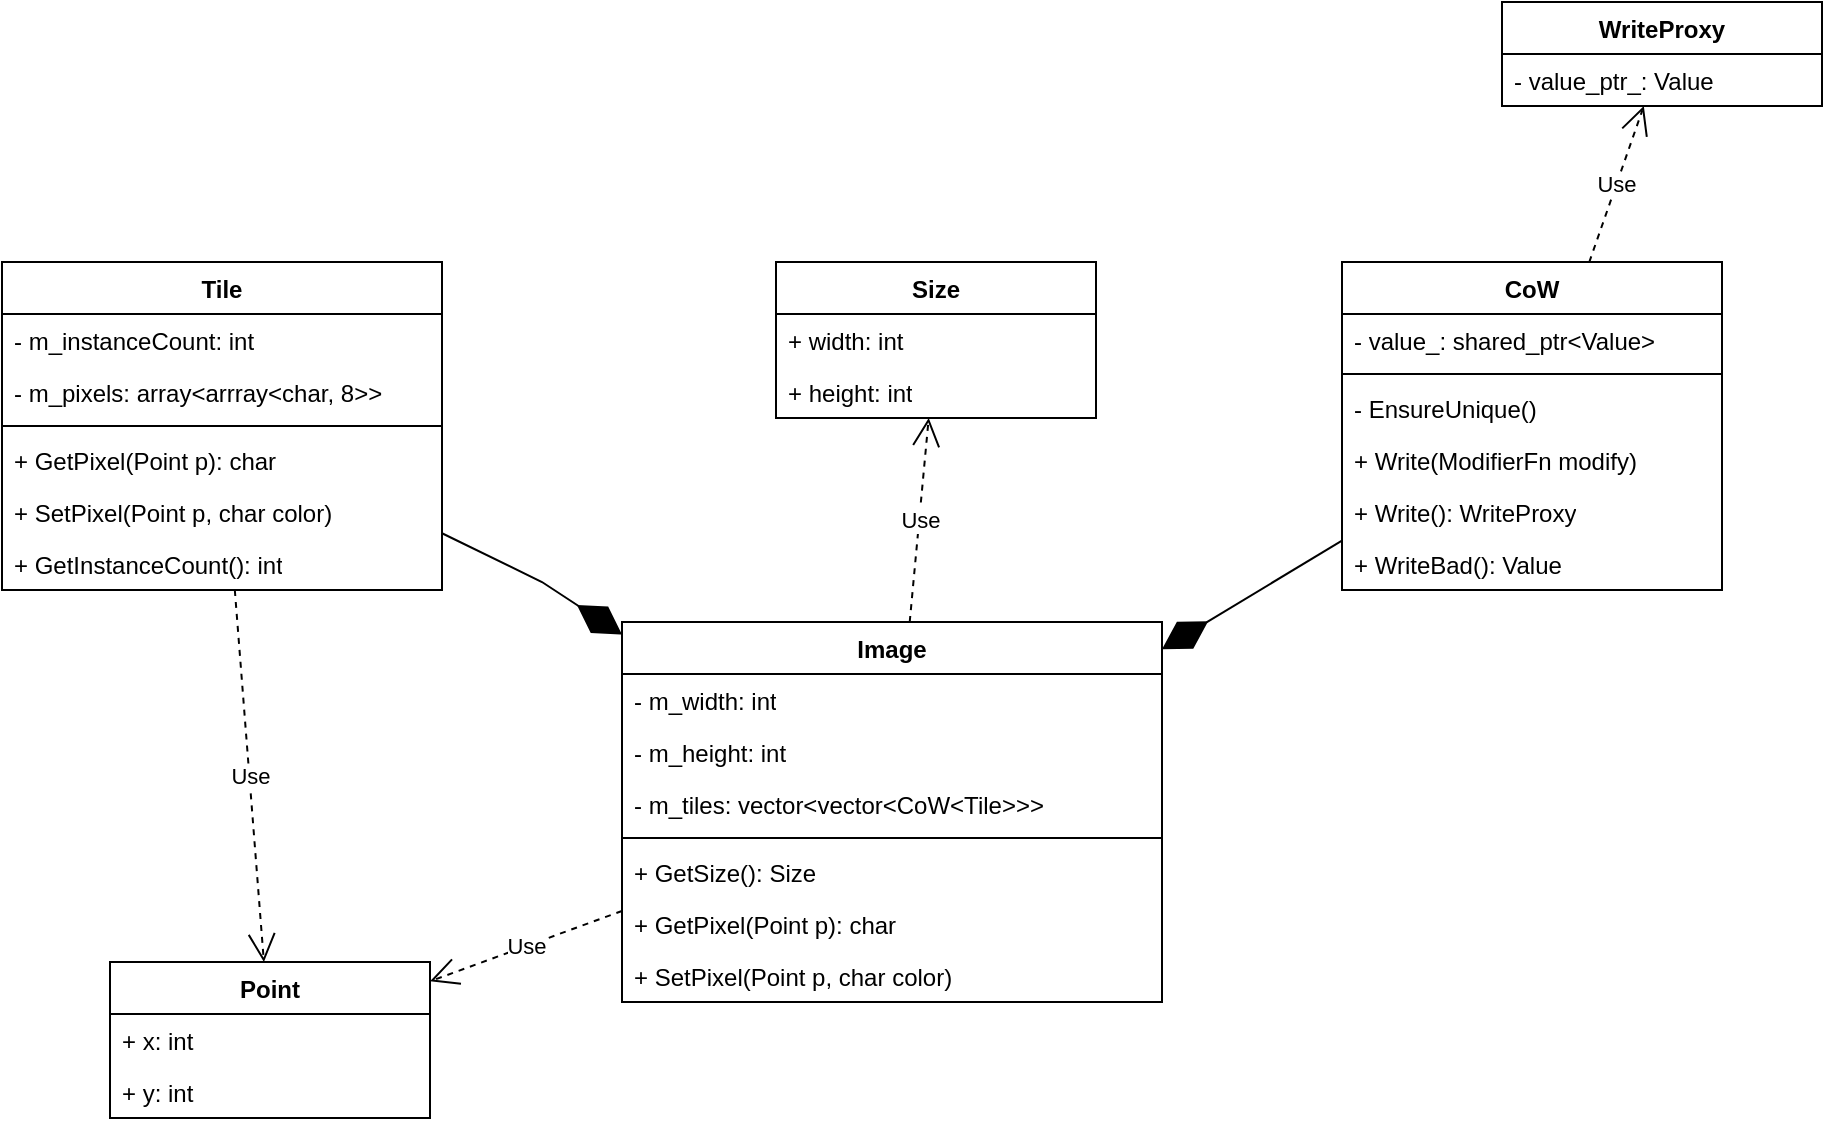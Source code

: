 <mxfile version="22.1.7" type="device">
  <diagram name="Страница — 1" id="9_YDynvTvZNuBfOqzqXY">
    <mxGraphModel dx="1050" dy="522" grid="1" gridSize="10" guides="1" tooltips="1" connect="1" arrows="1" fold="1" page="1" pageScale="1" pageWidth="827" pageHeight="1169" math="0" shadow="0">
      <root>
        <mxCell id="0" />
        <mxCell id="1" parent="0" />
        <mxCell id="ZLXzMKn2Sbib-eHC0e43-1" value="Tile" style="swimlane;fontStyle=1;align=center;verticalAlign=top;childLayout=stackLayout;horizontal=1;startSize=26;horizontalStack=0;resizeParent=1;resizeParentMax=0;resizeLast=0;collapsible=1;marginBottom=0;whiteSpace=wrap;html=1;" vertex="1" parent="1">
          <mxGeometry x="280" y="150" width="220" height="164" as="geometry" />
        </mxCell>
        <mxCell id="ZLXzMKn2Sbib-eHC0e43-7" value="- m_instanceCount: int" style="text;strokeColor=none;fillColor=none;align=left;verticalAlign=top;spacingLeft=4;spacingRight=4;overflow=hidden;rotatable=0;points=[[0,0.5],[1,0.5]];portConstraint=eastwest;whiteSpace=wrap;html=1;" vertex="1" parent="ZLXzMKn2Sbib-eHC0e43-1">
          <mxGeometry y="26" width="220" height="26" as="geometry" />
        </mxCell>
        <mxCell id="ZLXzMKn2Sbib-eHC0e43-2" value="- m_pixels: array&amp;lt;arrray&amp;lt;char, 8&amp;gt;&amp;gt;" style="text;strokeColor=none;fillColor=none;align=left;verticalAlign=top;spacingLeft=4;spacingRight=4;overflow=hidden;rotatable=0;points=[[0,0.5],[1,0.5]];portConstraint=eastwest;whiteSpace=wrap;html=1;" vertex="1" parent="ZLXzMKn2Sbib-eHC0e43-1">
          <mxGeometry y="52" width="220" height="26" as="geometry" />
        </mxCell>
        <mxCell id="ZLXzMKn2Sbib-eHC0e43-3" value="" style="line;strokeWidth=1;fillColor=none;align=left;verticalAlign=middle;spacingTop=-1;spacingLeft=3;spacingRight=3;rotatable=0;labelPosition=right;points=[];portConstraint=eastwest;strokeColor=inherit;" vertex="1" parent="ZLXzMKn2Sbib-eHC0e43-1">
          <mxGeometry y="78" width="220" height="8" as="geometry" />
        </mxCell>
        <mxCell id="ZLXzMKn2Sbib-eHC0e43-5" value="+ GetPixel(Point p): char" style="text;strokeColor=none;fillColor=none;align=left;verticalAlign=top;spacingLeft=4;spacingRight=4;overflow=hidden;rotatable=0;points=[[0,0.5],[1,0.5]];portConstraint=eastwest;whiteSpace=wrap;html=1;" vertex="1" parent="ZLXzMKn2Sbib-eHC0e43-1">
          <mxGeometry y="86" width="220" height="26" as="geometry" />
        </mxCell>
        <mxCell id="ZLXzMKn2Sbib-eHC0e43-4" value="+ SetPixel(Point p, char color)" style="text;strokeColor=none;fillColor=none;align=left;verticalAlign=top;spacingLeft=4;spacingRight=4;overflow=hidden;rotatable=0;points=[[0,0.5],[1,0.5]];portConstraint=eastwest;whiteSpace=wrap;html=1;" vertex="1" parent="ZLXzMKn2Sbib-eHC0e43-1">
          <mxGeometry y="112" width="220" height="26" as="geometry" />
        </mxCell>
        <mxCell id="ZLXzMKn2Sbib-eHC0e43-6" value="+ GetInstanceCount(): int" style="text;strokeColor=none;fillColor=none;align=left;verticalAlign=top;spacingLeft=4;spacingRight=4;overflow=hidden;rotatable=0;points=[[0,0.5],[1,0.5]];portConstraint=eastwest;whiteSpace=wrap;html=1;" vertex="1" parent="ZLXzMKn2Sbib-eHC0e43-1">
          <mxGeometry y="138" width="220" height="26" as="geometry" />
        </mxCell>
        <mxCell id="ZLXzMKn2Sbib-eHC0e43-12" value="Image" style="swimlane;fontStyle=1;align=center;verticalAlign=top;childLayout=stackLayout;horizontal=1;startSize=26;horizontalStack=0;resizeParent=1;resizeParentMax=0;resizeLast=0;collapsible=1;marginBottom=0;whiteSpace=wrap;html=1;" vertex="1" parent="1">
          <mxGeometry x="590" y="330" width="270" height="190" as="geometry" />
        </mxCell>
        <mxCell id="ZLXzMKn2Sbib-eHC0e43-13" value="- m_width: int" style="text;strokeColor=none;fillColor=none;align=left;verticalAlign=top;spacingLeft=4;spacingRight=4;overflow=hidden;rotatable=0;points=[[0,0.5],[1,0.5]];portConstraint=eastwest;whiteSpace=wrap;html=1;" vertex="1" parent="ZLXzMKn2Sbib-eHC0e43-12">
          <mxGeometry y="26" width="270" height="26" as="geometry" />
        </mxCell>
        <mxCell id="ZLXzMKn2Sbib-eHC0e43-17" value="- m_height: int" style="text;strokeColor=none;fillColor=none;align=left;verticalAlign=top;spacingLeft=4;spacingRight=4;overflow=hidden;rotatable=0;points=[[0,0.5],[1,0.5]];portConstraint=eastwest;whiteSpace=wrap;html=1;" vertex="1" parent="ZLXzMKn2Sbib-eHC0e43-12">
          <mxGeometry y="52" width="270" height="26" as="geometry" />
        </mxCell>
        <mxCell id="ZLXzMKn2Sbib-eHC0e43-16" value="- m_tiles: vector&amp;lt;vector&amp;lt;CoW&amp;lt;Tile&amp;gt;&amp;gt;&amp;gt;" style="text;strokeColor=none;fillColor=none;align=left;verticalAlign=top;spacingLeft=4;spacingRight=4;overflow=hidden;rotatable=0;points=[[0,0.5],[1,0.5]];portConstraint=eastwest;whiteSpace=wrap;html=1;" vertex="1" parent="ZLXzMKn2Sbib-eHC0e43-12">
          <mxGeometry y="78" width="270" height="26" as="geometry" />
        </mxCell>
        <mxCell id="ZLXzMKn2Sbib-eHC0e43-14" value="" style="line;strokeWidth=1;fillColor=none;align=left;verticalAlign=middle;spacingTop=-1;spacingLeft=3;spacingRight=3;rotatable=0;labelPosition=right;points=[];portConstraint=eastwest;strokeColor=inherit;" vertex="1" parent="ZLXzMKn2Sbib-eHC0e43-12">
          <mxGeometry y="104" width="270" height="8" as="geometry" />
        </mxCell>
        <mxCell id="ZLXzMKn2Sbib-eHC0e43-15" value="+ GetSize(): Size" style="text;strokeColor=none;fillColor=none;align=left;verticalAlign=top;spacingLeft=4;spacingRight=4;overflow=hidden;rotatable=0;points=[[0,0.5],[1,0.5]];portConstraint=eastwest;whiteSpace=wrap;html=1;" vertex="1" parent="ZLXzMKn2Sbib-eHC0e43-12">
          <mxGeometry y="112" width="270" height="26" as="geometry" />
        </mxCell>
        <mxCell id="ZLXzMKn2Sbib-eHC0e43-18" value="+ GetPixel(Point p): char" style="text;strokeColor=none;fillColor=none;align=left;verticalAlign=top;spacingLeft=4;spacingRight=4;overflow=hidden;rotatable=0;points=[[0,0.5],[1,0.5]];portConstraint=eastwest;whiteSpace=wrap;html=1;" vertex="1" parent="ZLXzMKn2Sbib-eHC0e43-12">
          <mxGeometry y="138" width="270" height="26" as="geometry" />
        </mxCell>
        <mxCell id="ZLXzMKn2Sbib-eHC0e43-19" value="+ SetPixel(Point p, char color)" style="text;strokeColor=none;fillColor=none;align=left;verticalAlign=top;spacingLeft=4;spacingRight=4;overflow=hidden;rotatable=0;points=[[0,0.5],[1,0.5]];portConstraint=eastwest;whiteSpace=wrap;html=1;" vertex="1" parent="ZLXzMKn2Sbib-eHC0e43-12">
          <mxGeometry y="164" width="270" height="26" as="geometry" />
        </mxCell>
        <mxCell id="ZLXzMKn2Sbib-eHC0e43-20" value="Size" style="swimlane;fontStyle=1;align=center;verticalAlign=top;childLayout=stackLayout;horizontal=1;startSize=26;horizontalStack=0;resizeParent=1;resizeParentMax=0;resizeLast=0;collapsible=1;marginBottom=0;whiteSpace=wrap;html=1;" vertex="1" parent="1">
          <mxGeometry x="667" y="150" width="160" height="78" as="geometry" />
        </mxCell>
        <mxCell id="ZLXzMKn2Sbib-eHC0e43-21" value="+ width: int" style="text;strokeColor=none;fillColor=none;align=left;verticalAlign=top;spacingLeft=4;spacingRight=4;overflow=hidden;rotatable=0;points=[[0,0.5],[1,0.5]];portConstraint=eastwest;whiteSpace=wrap;html=1;" vertex="1" parent="ZLXzMKn2Sbib-eHC0e43-20">
          <mxGeometry y="26" width="160" height="26" as="geometry" />
        </mxCell>
        <mxCell id="ZLXzMKn2Sbib-eHC0e43-33" value="+ height: int" style="text;strokeColor=none;fillColor=none;align=left;verticalAlign=top;spacingLeft=4;spacingRight=4;overflow=hidden;rotatable=0;points=[[0,0.5],[1,0.5]];portConstraint=eastwest;whiteSpace=wrap;html=1;" vertex="1" parent="ZLXzMKn2Sbib-eHC0e43-20">
          <mxGeometry y="52" width="160" height="26" as="geometry" />
        </mxCell>
        <mxCell id="ZLXzMKn2Sbib-eHC0e43-24" value="Point" style="swimlane;fontStyle=1;align=center;verticalAlign=top;childLayout=stackLayout;horizontal=1;startSize=26;horizontalStack=0;resizeParent=1;resizeParentMax=0;resizeLast=0;collapsible=1;marginBottom=0;whiteSpace=wrap;html=1;" vertex="1" parent="1">
          <mxGeometry x="334" y="500" width="160" height="78" as="geometry" />
        </mxCell>
        <mxCell id="ZLXzMKn2Sbib-eHC0e43-25" value="+ x: int" style="text;strokeColor=none;fillColor=none;align=left;verticalAlign=top;spacingLeft=4;spacingRight=4;overflow=hidden;rotatable=0;points=[[0,0.5],[1,0.5]];portConstraint=eastwest;whiteSpace=wrap;html=1;" vertex="1" parent="ZLXzMKn2Sbib-eHC0e43-24">
          <mxGeometry y="26" width="160" height="26" as="geometry" />
        </mxCell>
        <mxCell id="ZLXzMKn2Sbib-eHC0e43-28" value="+ y: int" style="text;strokeColor=none;fillColor=none;align=left;verticalAlign=top;spacingLeft=4;spacingRight=4;overflow=hidden;rotatable=0;points=[[0,0.5],[1,0.5]];portConstraint=eastwest;whiteSpace=wrap;html=1;" vertex="1" parent="ZLXzMKn2Sbib-eHC0e43-24">
          <mxGeometry y="52" width="160" height="26" as="geometry" />
        </mxCell>
        <mxCell id="ZLXzMKn2Sbib-eHC0e43-34" value="CoW" style="swimlane;fontStyle=1;align=center;verticalAlign=top;childLayout=stackLayout;horizontal=1;startSize=26;horizontalStack=0;resizeParent=1;resizeParentMax=0;resizeLast=0;collapsible=1;marginBottom=0;whiteSpace=wrap;html=1;" vertex="1" parent="1">
          <mxGeometry x="950" y="150" width="190" height="164" as="geometry" />
        </mxCell>
        <mxCell id="ZLXzMKn2Sbib-eHC0e43-35" value="- value_: shared_ptr&amp;lt;Value&amp;gt;" style="text;strokeColor=none;fillColor=none;align=left;verticalAlign=top;spacingLeft=4;spacingRight=4;overflow=hidden;rotatable=0;points=[[0,0.5],[1,0.5]];portConstraint=eastwest;whiteSpace=wrap;html=1;" vertex="1" parent="ZLXzMKn2Sbib-eHC0e43-34">
          <mxGeometry y="26" width="190" height="26" as="geometry" />
        </mxCell>
        <mxCell id="ZLXzMKn2Sbib-eHC0e43-36" value="" style="line;strokeWidth=1;fillColor=none;align=left;verticalAlign=middle;spacingTop=-1;spacingLeft=3;spacingRight=3;rotatable=0;labelPosition=right;points=[];portConstraint=eastwest;strokeColor=inherit;" vertex="1" parent="ZLXzMKn2Sbib-eHC0e43-34">
          <mxGeometry y="52" width="190" height="8" as="geometry" />
        </mxCell>
        <mxCell id="ZLXzMKn2Sbib-eHC0e43-37" value="- EnsureUnique()" style="text;strokeColor=none;fillColor=none;align=left;verticalAlign=top;spacingLeft=4;spacingRight=4;overflow=hidden;rotatable=0;points=[[0,0.5],[1,0.5]];portConstraint=eastwest;whiteSpace=wrap;html=1;" vertex="1" parent="ZLXzMKn2Sbib-eHC0e43-34">
          <mxGeometry y="60" width="190" height="26" as="geometry" />
        </mxCell>
        <mxCell id="ZLXzMKn2Sbib-eHC0e43-38" value="+ Write(ModifierFn modify)" style="text;strokeColor=none;fillColor=none;align=left;verticalAlign=top;spacingLeft=4;spacingRight=4;overflow=hidden;rotatable=0;points=[[0,0.5],[1,0.5]];portConstraint=eastwest;whiteSpace=wrap;html=1;" vertex="1" parent="ZLXzMKn2Sbib-eHC0e43-34">
          <mxGeometry y="86" width="190" height="26" as="geometry" />
        </mxCell>
        <mxCell id="ZLXzMKn2Sbib-eHC0e43-39" value="+ Write(): WriteProxy" style="text;strokeColor=none;fillColor=none;align=left;verticalAlign=top;spacingLeft=4;spacingRight=4;overflow=hidden;rotatable=0;points=[[0,0.5],[1,0.5]];portConstraint=eastwest;whiteSpace=wrap;html=1;" vertex="1" parent="ZLXzMKn2Sbib-eHC0e43-34">
          <mxGeometry y="112" width="190" height="26" as="geometry" />
        </mxCell>
        <mxCell id="ZLXzMKn2Sbib-eHC0e43-40" value="+ WriteBad(): Value" style="text;strokeColor=none;fillColor=none;align=left;verticalAlign=top;spacingLeft=4;spacingRight=4;overflow=hidden;rotatable=0;points=[[0,0.5],[1,0.5]];portConstraint=eastwest;whiteSpace=wrap;html=1;" vertex="1" parent="ZLXzMKn2Sbib-eHC0e43-34">
          <mxGeometry y="138" width="190" height="26" as="geometry" />
        </mxCell>
        <mxCell id="ZLXzMKn2Sbib-eHC0e43-41" value="WriteProxy" style="swimlane;fontStyle=1;align=center;verticalAlign=top;childLayout=stackLayout;horizontal=1;startSize=26;horizontalStack=0;resizeParent=1;resizeParentMax=0;resizeLast=0;collapsible=1;marginBottom=0;whiteSpace=wrap;html=1;" vertex="1" parent="1">
          <mxGeometry x="1030" y="20" width="160" height="52" as="geometry" />
        </mxCell>
        <mxCell id="ZLXzMKn2Sbib-eHC0e43-42" value="- value_ptr_: Value" style="text;strokeColor=none;fillColor=none;align=left;verticalAlign=top;spacingLeft=4;spacingRight=4;overflow=hidden;rotatable=0;points=[[0,0.5],[1,0.5]];portConstraint=eastwest;whiteSpace=wrap;html=1;" vertex="1" parent="ZLXzMKn2Sbib-eHC0e43-41">
          <mxGeometry y="26" width="160" height="26" as="geometry" />
        </mxCell>
        <mxCell id="ZLXzMKn2Sbib-eHC0e43-45" value="" style="endArrow=diamondThin;endFill=1;endSize=24;html=1;rounded=0;" edge="1" parent="1" source="ZLXzMKn2Sbib-eHC0e43-1" target="ZLXzMKn2Sbib-eHC0e43-12">
          <mxGeometry width="160" relative="1" as="geometry">
            <mxPoint x="360" y="390" as="sourcePoint" />
            <mxPoint x="600" y="210" as="targetPoint" />
            <Array as="points">
              <mxPoint x="550" y="310" />
            </Array>
          </mxGeometry>
        </mxCell>
        <mxCell id="ZLXzMKn2Sbib-eHC0e43-46" value="" style="endArrow=diamondThin;endFill=1;endSize=24;html=1;rounded=0;" edge="1" parent="1" source="ZLXzMKn2Sbib-eHC0e43-34" target="ZLXzMKn2Sbib-eHC0e43-12">
          <mxGeometry width="160" relative="1" as="geometry">
            <mxPoint x="760" y="200" as="sourcePoint" />
            <mxPoint x="920" y="200" as="targetPoint" />
          </mxGeometry>
        </mxCell>
        <mxCell id="ZLXzMKn2Sbib-eHC0e43-48" value="Use" style="endArrow=open;endSize=12;dashed=1;html=1;rounded=0;" edge="1" parent="1" source="ZLXzMKn2Sbib-eHC0e43-1" target="ZLXzMKn2Sbib-eHC0e43-24">
          <mxGeometry width="160" relative="1" as="geometry">
            <mxPoint x="550" y="240" as="sourcePoint" />
            <mxPoint x="710" y="240" as="targetPoint" />
          </mxGeometry>
        </mxCell>
        <mxCell id="ZLXzMKn2Sbib-eHC0e43-49" value="Use" style="endArrow=open;endSize=12;dashed=1;html=1;rounded=0;" edge="1" parent="1" source="ZLXzMKn2Sbib-eHC0e43-34" target="ZLXzMKn2Sbib-eHC0e43-41">
          <mxGeometry width="160" relative="1" as="geometry">
            <mxPoint x="770" y="250" as="sourcePoint" />
            <mxPoint x="930" y="250" as="targetPoint" />
          </mxGeometry>
        </mxCell>
        <mxCell id="ZLXzMKn2Sbib-eHC0e43-50" value="Use" style="endArrow=open;endSize=12;dashed=1;html=1;rounded=0;" edge="1" parent="1" source="ZLXzMKn2Sbib-eHC0e43-12" target="ZLXzMKn2Sbib-eHC0e43-20">
          <mxGeometry width="160" relative="1" as="geometry">
            <mxPoint x="560" y="290" as="sourcePoint" />
            <mxPoint x="720" y="290" as="targetPoint" />
          </mxGeometry>
        </mxCell>
        <mxCell id="ZLXzMKn2Sbib-eHC0e43-51" value="Use" style="endArrow=open;endSize=12;dashed=1;html=1;rounded=0;" edge="1" parent="1" source="ZLXzMKn2Sbib-eHC0e43-12" target="ZLXzMKn2Sbib-eHC0e43-24">
          <mxGeometry width="160" relative="1" as="geometry">
            <mxPoint x="420" y="420" as="sourcePoint" />
            <mxPoint x="580" y="420" as="targetPoint" />
          </mxGeometry>
        </mxCell>
      </root>
    </mxGraphModel>
  </diagram>
</mxfile>
